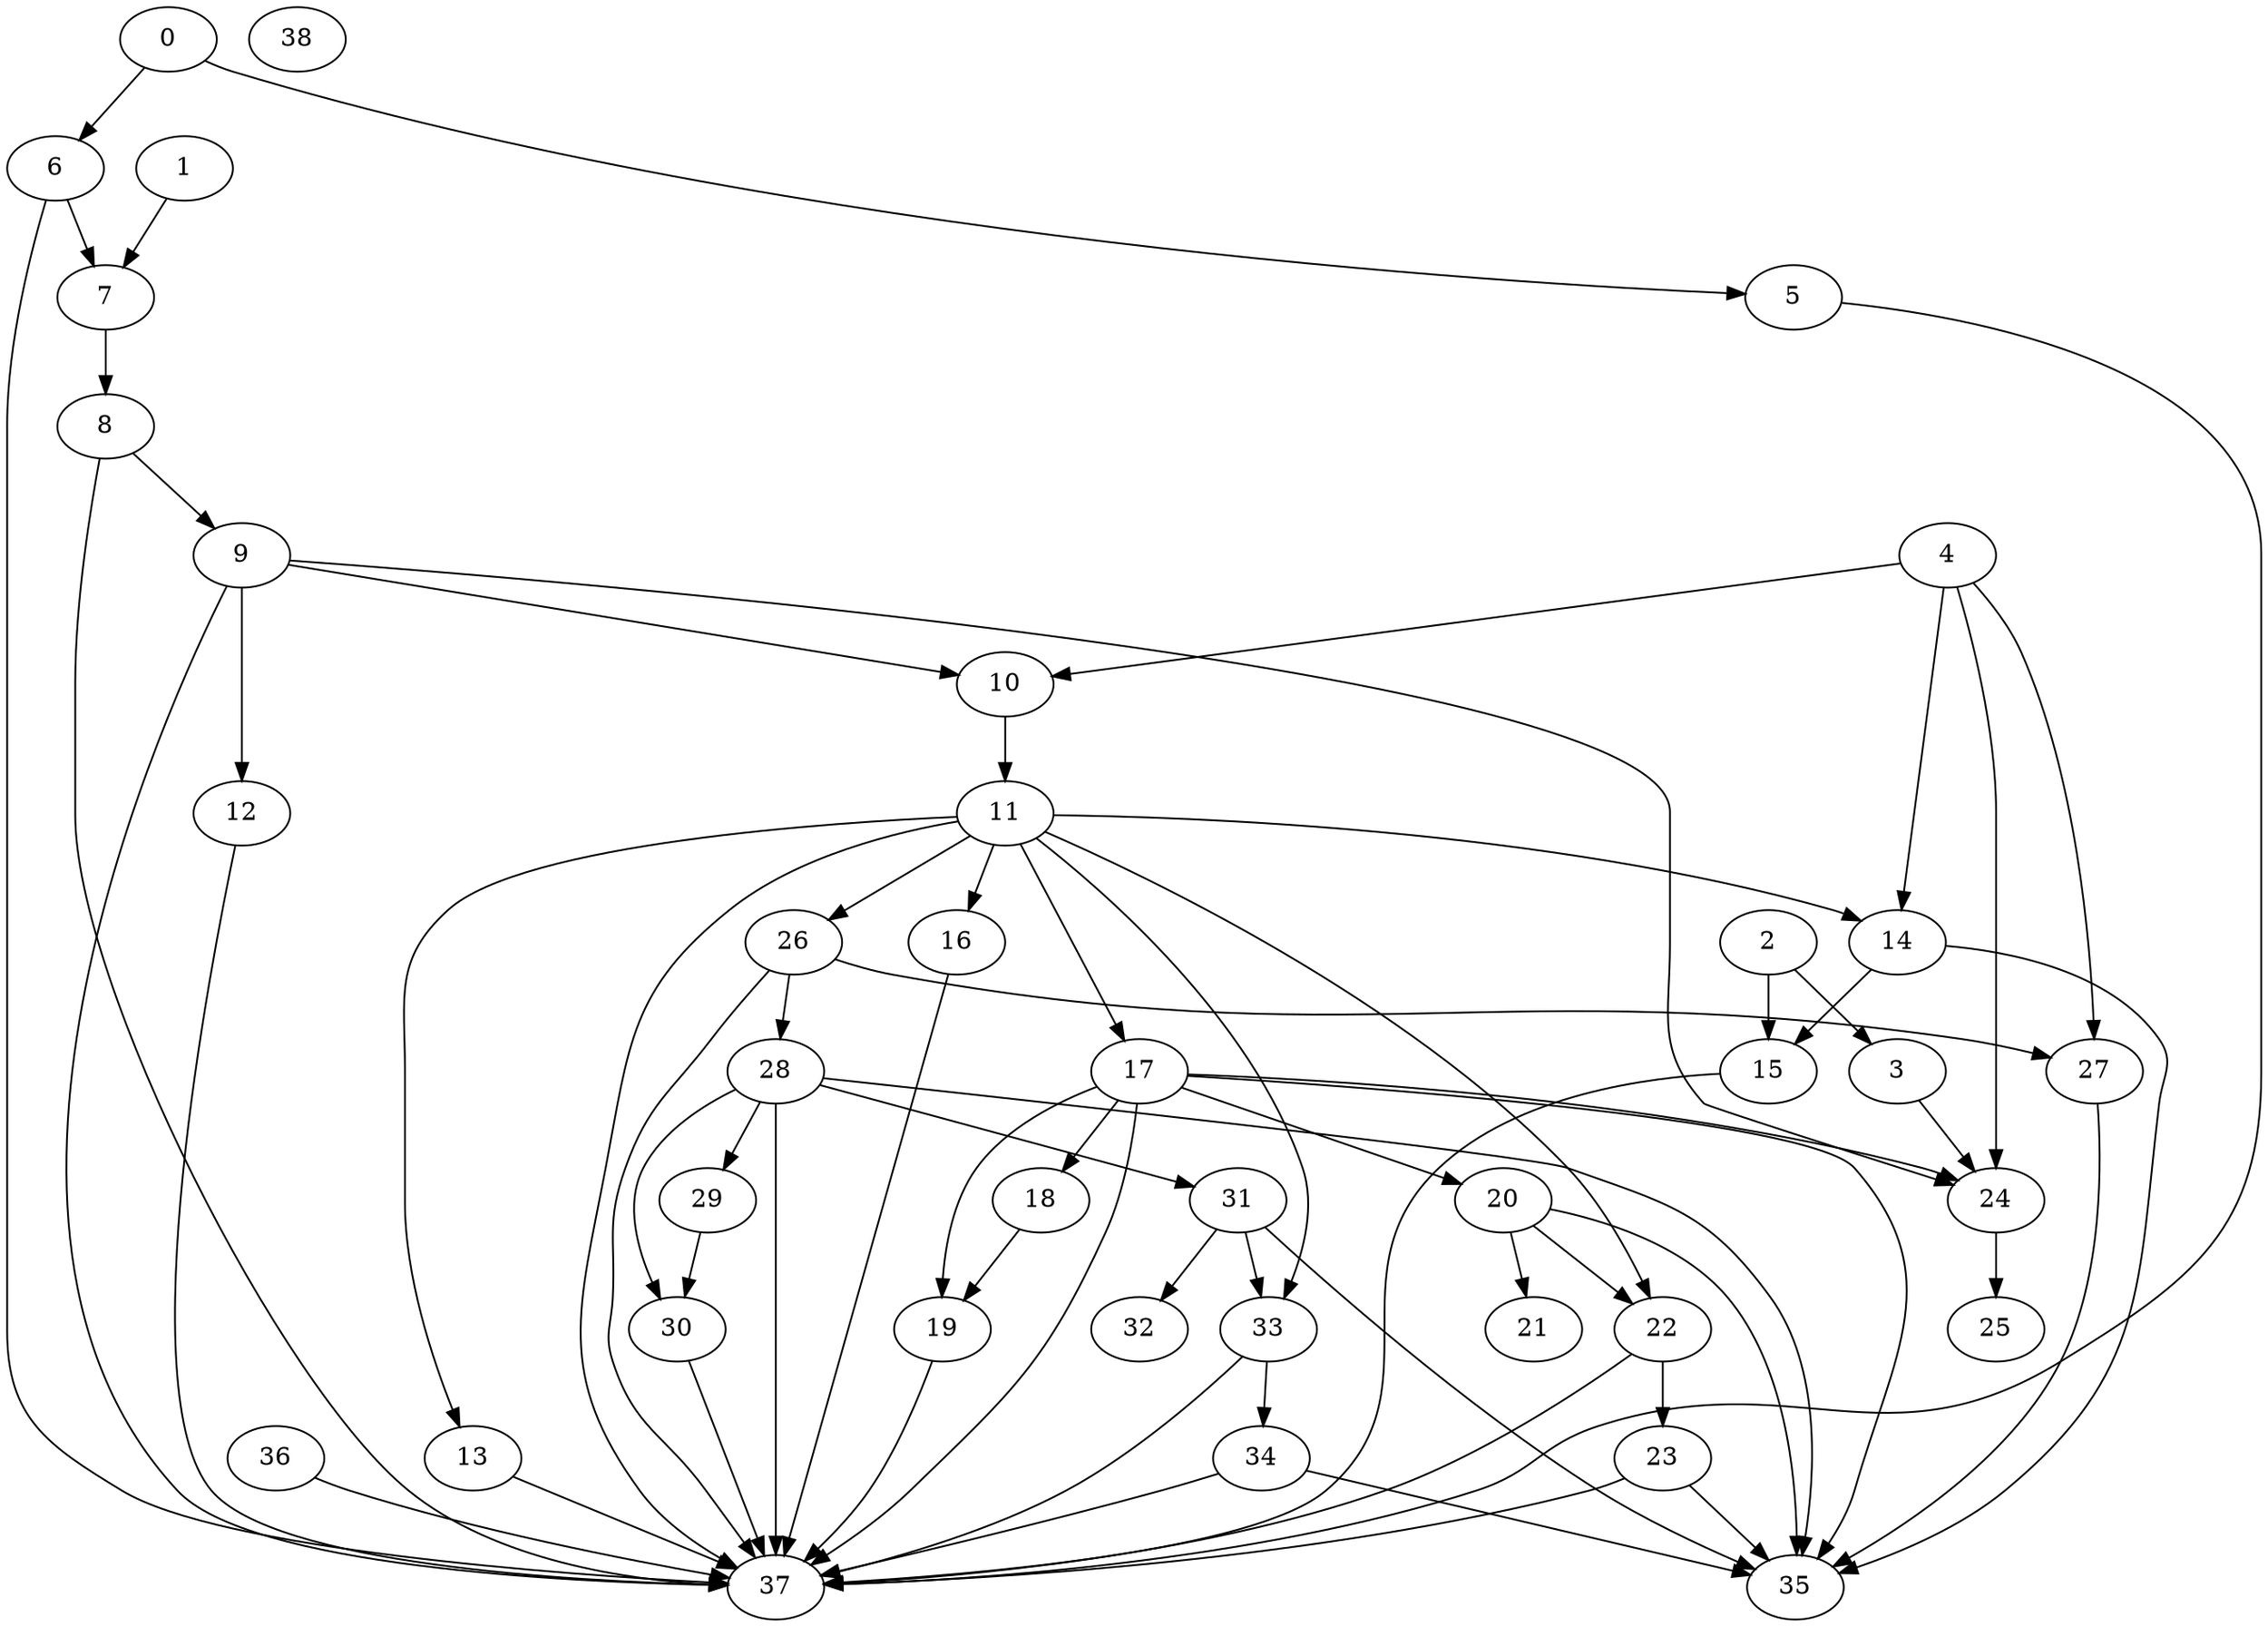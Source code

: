 strict digraph "G" {
0 [weight=2];
6 [weight=3];
5 [weight=4];
7 [weight=4];
37 [weight=2];
1 [weight=2];
2 [weight=3];
3 [weight=5];
15 [weight=3];
24 [weight=3];
25 [weight=3];
4 [weight=5];
10 [weight=4];
14 [weight=5];
27 [weight=3];
8 [weight=2];
9 [weight=4];
12 [weight=3];
11 [weight=4];
13 [weight=5];
16 [weight=2];
17 [weight=2];
22 [weight=4];
26 [weight=4];
33 [weight=4];
35 [weight=1];
18 [weight=4];
19 [weight=3];
20 [weight=4];
21 [weight=5];
23 [weight=3];
28 [weight=2];
29 [weight=4];
30 [weight=5];
31 [weight=4];
32 [weight=3];
34 [weight=2];
36 [weight=3];
38 [weight=2];
0 -> 6 [size=2];
0 -> 5 [size=2];
6 -> 7 [size=3];
6 -> 37 [size=3];
5 -> 37 [size=1];
7 -> 8 [size=1];
1 -> 7 [size=4];
2 -> 3 [size=4];
2 -> 15 [size=1];
3 -> 24 [size=3];
15 -> 37 [size=2];
24 -> 25 [size=2];
4 -> 24 [size=4];
4 -> 10 [size=3];
4 -> 14 [size=3];
4 -> 27 [size=2];
10 -> 11 [size=1];
14 -> 15 [size=2];
14 -> 35 [size=1];
27 -> 35 [size=3];
8 -> 9 [size=2];
8 -> 37 [size=3];
9 -> 24 [size=1];
9 -> 10 [size=4];
9 -> 12 [size=3];
9 -> 37 [size=1];
12 -> 37 [size=2];
11 -> 13 [size=2];
11 -> 16 [size=3];
11 -> 14 [size=3];
11 -> 17 [size=2];
11 -> 22 [size=3];
11 -> 26 [size=2];
11 -> 33 [size=3];
11 -> 37 [size=3];
13 -> 37 [size=1];
16 -> 37 [size=3];
17 -> 24 [size=3];
17 -> 18 [size=2];
17 -> 19 [size=2];
17 -> 20 [size=3];
17 -> 35 [size=2];
17 -> 37 [size=1];
22 -> 23 [size=3];
22 -> 37 [size=2];
26 -> 27 [size=3];
26 -> 28 [size=3];
26 -> 37 [size=2];
33 -> 34 [size=2];
33 -> 37 [size=2];
18 -> 19 [size=2];
19 -> 37 [size=2];
20 -> 21 [size=3];
20 -> 22 [size=4];
20 -> 35 [size=5];
23 -> 35 [size=2];
23 -> 37 [size=2];
28 -> 29 [size=2];
28 -> 30 [size=2];
28 -> 31 [size=1];
28 -> 35 [size=3];
28 -> 37 [size=4];
29 -> 30 [size=2];
30 -> 37 [size=1];
31 -> 32 [size=3];
31 -> 33 [size=1];
31 -> 35 [size=3];
34 -> 35 [size=2];
34 -> 37 [size=1];
36 -> 37 [size=4];
}
